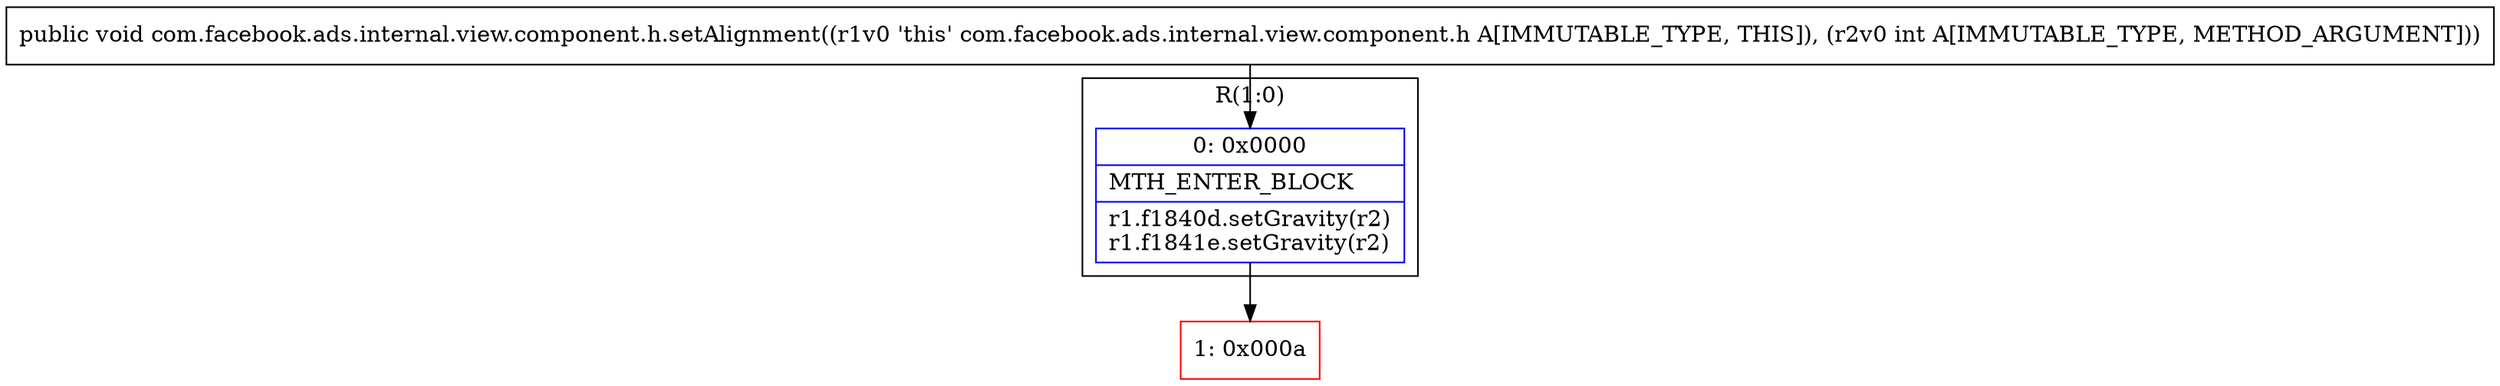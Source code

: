 digraph "CFG forcom.facebook.ads.internal.view.component.h.setAlignment(I)V" {
subgraph cluster_Region_784066073 {
label = "R(1:0)";
node [shape=record,color=blue];
Node_0 [shape=record,label="{0\:\ 0x0000|MTH_ENTER_BLOCK\l|r1.f1840d.setGravity(r2)\lr1.f1841e.setGravity(r2)\l}"];
}
Node_1 [shape=record,color=red,label="{1\:\ 0x000a}"];
MethodNode[shape=record,label="{public void com.facebook.ads.internal.view.component.h.setAlignment((r1v0 'this' com.facebook.ads.internal.view.component.h A[IMMUTABLE_TYPE, THIS]), (r2v0 int A[IMMUTABLE_TYPE, METHOD_ARGUMENT])) }"];
MethodNode -> Node_0;
Node_0 -> Node_1;
}

